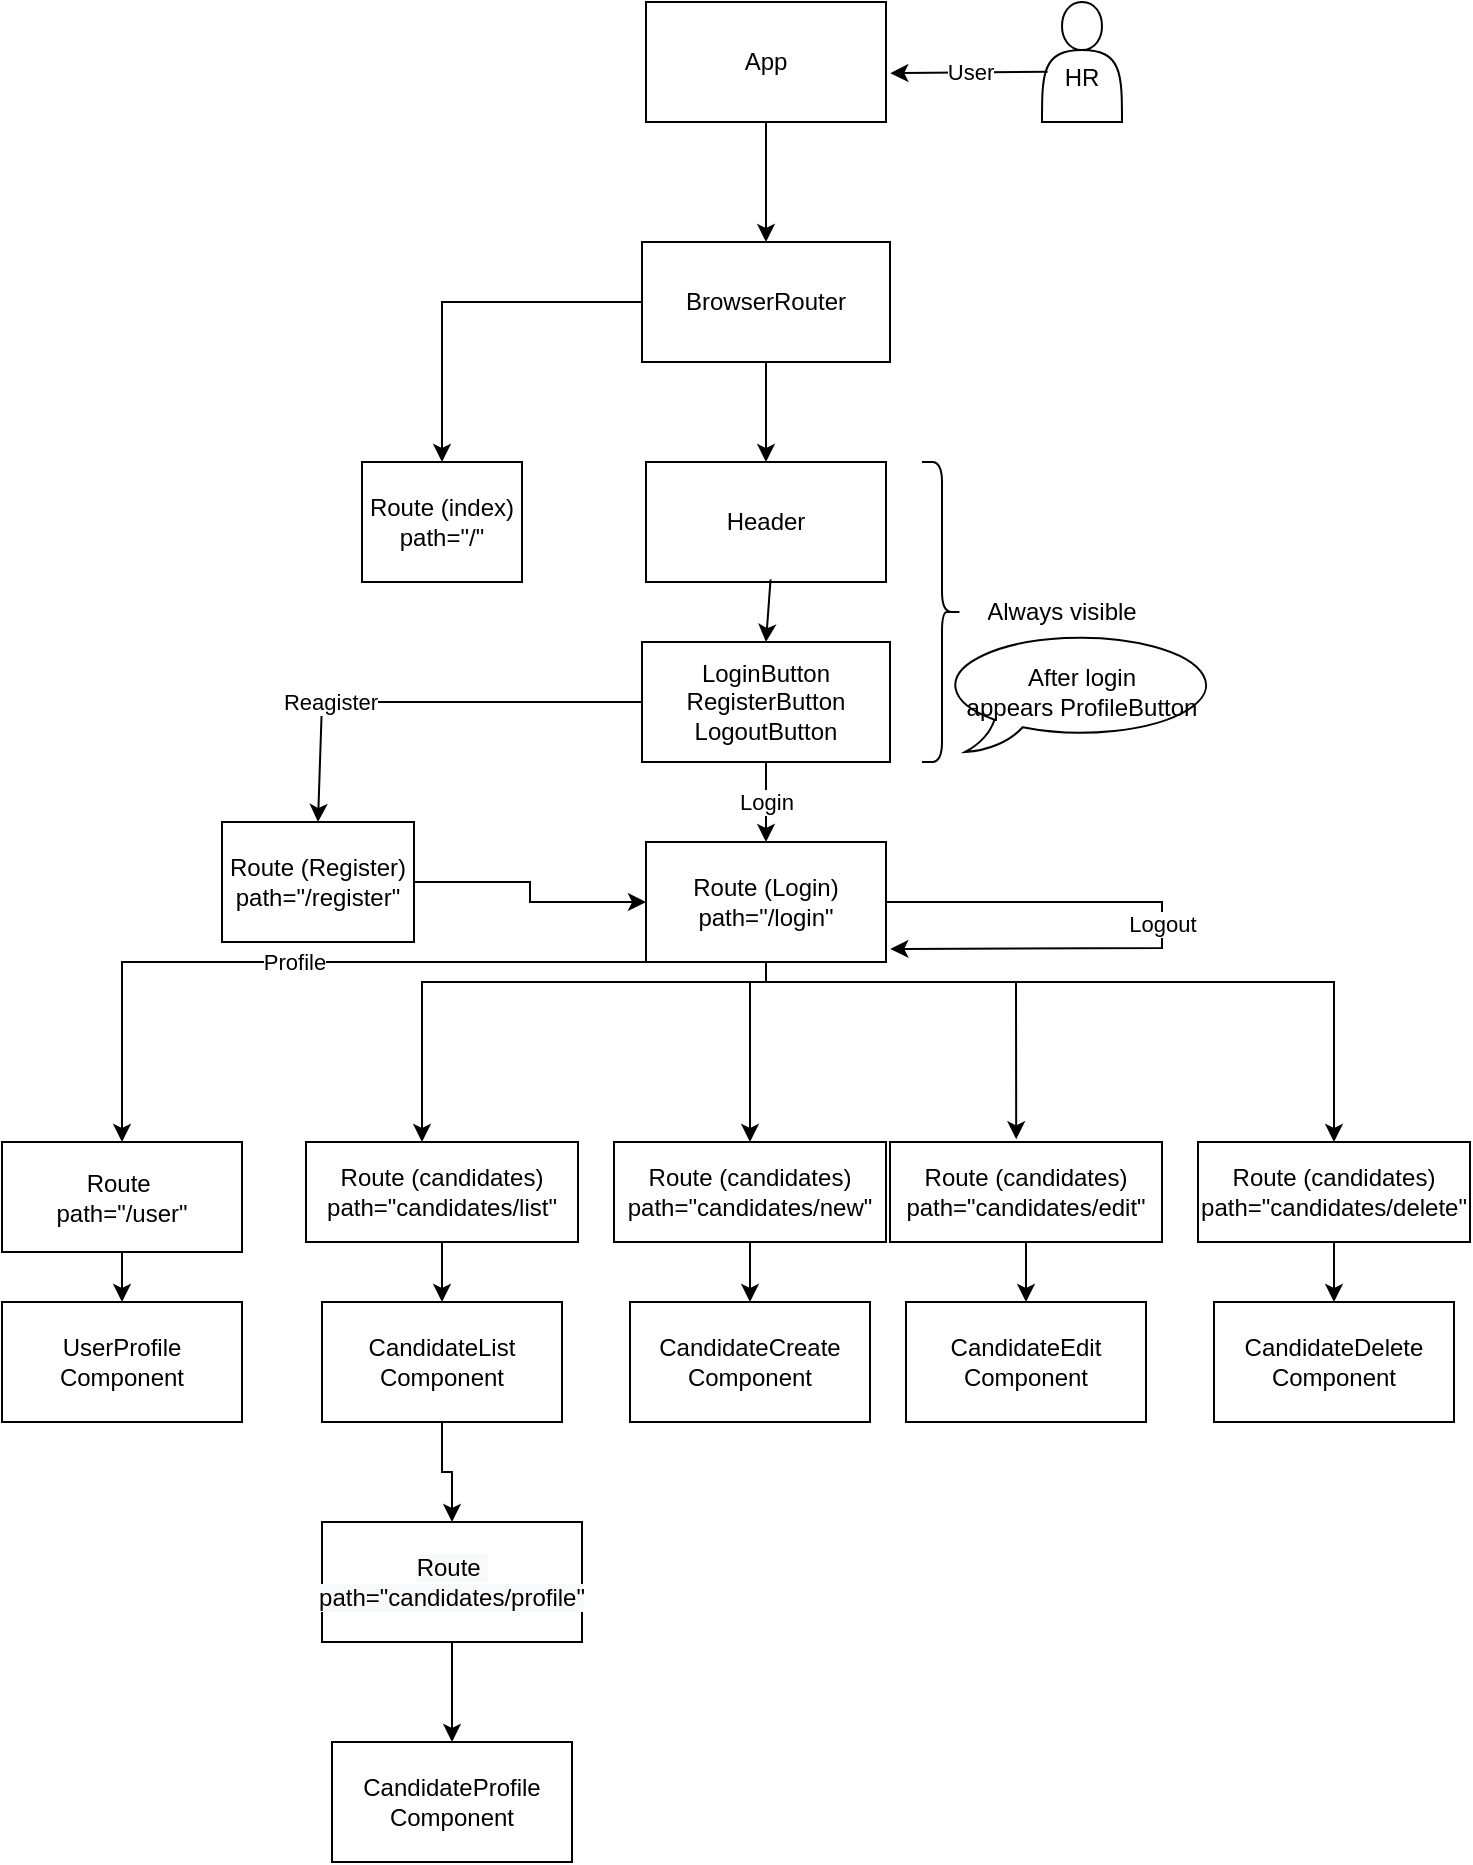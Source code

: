 <mxfile version="15.5.9" type="github">
  <diagram id="prtHgNgQTEPvFCAcTncT" name="Page-1">
    <mxGraphModel dx="937" dy="459" grid="1" gridSize="10" guides="1" tooltips="1" connect="1" arrows="1" fold="1" page="1" pageScale="1" pageWidth="827" pageHeight="1169" math="0" shadow="0">
      <root>
        <mxCell id="0" />
        <mxCell id="1" parent="0" />
        <mxCell id="lKNaCeP2jfFVg3W1JIAj-3" value="" style="edgeStyle=orthogonalEdgeStyle;rounded=0;orthogonalLoop=1;jettySize=auto;html=1;" parent="1" source="lKNaCeP2jfFVg3W1JIAj-1" target="lKNaCeP2jfFVg3W1JIAj-2" edge="1">
          <mxGeometry relative="1" as="geometry" />
        </mxCell>
        <mxCell id="lKNaCeP2jfFVg3W1JIAj-1" value="App" style="rounded=0;whiteSpace=wrap;html=1;" parent="1" vertex="1">
          <mxGeometry x="352" y="20" width="120" height="60" as="geometry" />
        </mxCell>
        <mxCell id="lKNaCeP2jfFVg3W1JIAj-5" value="" style="edgeStyle=orthogonalEdgeStyle;rounded=0;orthogonalLoop=1;jettySize=auto;html=1;entryX=0.5;entryY=0;entryDx=0;entryDy=0;" parent="1" source="lKNaCeP2jfFVg3W1JIAj-2" target="lKNaCeP2jfFVg3W1JIAj-4" edge="1">
          <mxGeometry relative="1" as="geometry">
            <mxPoint x="200" y="390" as="targetPoint" />
          </mxGeometry>
        </mxCell>
        <mxCell id="lKNaCeP2jfFVg3W1JIAj-7" value="" style="edgeStyle=orthogonalEdgeStyle;rounded=0;orthogonalLoop=1;jettySize=auto;html=1;" parent="1" source="lKNaCeP2jfFVg3W1JIAj-2" target="lKNaCeP2jfFVg3W1JIAj-6" edge="1">
          <mxGeometry relative="1" as="geometry" />
        </mxCell>
        <mxCell id="lKNaCeP2jfFVg3W1JIAj-2" value="BrowserRouter" style="rounded=0;whiteSpace=wrap;html=1;" parent="1" vertex="1">
          <mxGeometry x="350" y="140" width="124" height="60" as="geometry" />
        </mxCell>
        <mxCell id="lKNaCeP2jfFVg3W1JIAj-4" value="Route (index)&lt;br&gt;path=&quot;/&quot;" style="rounded=0;whiteSpace=wrap;html=1;" parent="1" vertex="1">
          <mxGeometry x="210" y="250" width="80" height="60" as="geometry" />
        </mxCell>
        <mxCell id="lKNaCeP2jfFVg3W1JIAj-6" value="Header" style="whiteSpace=wrap;html=1;rounded=0;" parent="1" vertex="1">
          <mxGeometry x="352" y="250" width="120" height="60" as="geometry" />
        </mxCell>
        <mxCell id="lKNaCeP2jfFVg3W1JIAj-25" value="" style="edgeStyle=orthogonalEdgeStyle;rounded=0;orthogonalLoop=1;jettySize=auto;html=1;" parent="1" source="lKNaCeP2jfFVg3W1JIAj-8" target="lKNaCeP2jfFVg3W1JIAj-21" edge="1">
          <mxGeometry relative="1" as="geometry" />
        </mxCell>
        <mxCell id="lKNaCeP2jfFVg3W1JIAj-8" value="Route (Register)&lt;br&gt;path=&quot;/register&quot;" style="rounded=0;whiteSpace=wrap;html=1;" parent="1" vertex="1">
          <mxGeometry x="140" y="430" width="96" height="60" as="geometry" />
        </mxCell>
        <mxCell id="lKNaCeP2jfFVg3W1JIAj-11" value="LoginButton&lt;br&gt;RegisterButton&lt;br&gt;LogoutButton" style="rounded=0;whiteSpace=wrap;html=1;" parent="1" vertex="1">
          <mxGeometry x="350" y="340" width="124" height="60" as="geometry" />
        </mxCell>
        <mxCell id="lKNaCeP2jfFVg3W1JIAj-12" value="" style="endArrow=classic;html=1;rounded=0;exitX=0.519;exitY=0.978;exitDx=0;exitDy=0;entryX=0.5;entryY=0;entryDx=0;entryDy=0;exitPerimeter=0;" parent="1" source="lKNaCeP2jfFVg3W1JIAj-6" target="lKNaCeP2jfFVg3W1JIAj-11" edge="1">
          <mxGeometry width="50" height="50" relative="1" as="geometry">
            <mxPoint x="390" y="420" as="sourcePoint" />
            <mxPoint x="440" y="370" as="targetPoint" />
          </mxGeometry>
        </mxCell>
        <mxCell id="lKNaCeP2jfFVg3W1JIAj-16" value="" style="endArrow=classic;html=1;rounded=0;exitX=0;exitY=0.5;exitDx=0;exitDy=0;entryX=0.5;entryY=0;entryDx=0;entryDy=0;" parent="1" source="lKNaCeP2jfFVg3W1JIAj-11" target="lKNaCeP2jfFVg3W1JIAj-8" edge="1">
          <mxGeometry relative="1" as="geometry">
            <mxPoint x="340" y="330" as="sourcePoint" />
            <mxPoint x="440" y="330" as="targetPoint" />
            <Array as="points">
              <mxPoint x="190" y="370" />
            </Array>
          </mxGeometry>
        </mxCell>
        <mxCell id="lKNaCeP2jfFVg3W1JIAj-17" value="Reagister" style="edgeLabel;resizable=0;html=1;align=center;verticalAlign=middle;" parent="lKNaCeP2jfFVg3W1JIAj-16" connectable="0" vertex="1">
          <mxGeometry relative="1" as="geometry">
            <mxPoint x="-46" as="offset" />
          </mxGeometry>
        </mxCell>
        <mxCell id="lKNaCeP2jfFVg3W1JIAj-19" value="" style="shape=curlyBracket;whiteSpace=wrap;html=1;rounded=1;flipH=1;" parent="1" vertex="1">
          <mxGeometry x="490" y="250" width="20" height="150" as="geometry" />
        </mxCell>
        <UserObject label="Always visible" placeholders="1" name="Variable" id="lKNaCeP2jfFVg3W1JIAj-20">
          <mxCell style="text;html=1;strokeColor=none;fillColor=none;align=center;verticalAlign=middle;whiteSpace=wrap;overflow=hidden;" parent="1" vertex="1">
            <mxGeometry x="520" y="315" width="80" height="20" as="geometry" />
          </mxCell>
        </UserObject>
        <mxCell id="lKNaCeP2jfFVg3W1JIAj-35" value="" style="edgeStyle=orthogonalEdgeStyle;rounded=0;orthogonalLoop=1;jettySize=auto;html=1;" parent="1" source="lKNaCeP2jfFVg3W1JIAj-21" target="lKNaCeP2jfFVg3W1JIAj-28" edge="1">
          <mxGeometry relative="1" as="geometry">
            <Array as="points">
              <mxPoint x="412" y="510" />
              <mxPoint x="240" y="510" />
            </Array>
          </mxGeometry>
        </mxCell>
        <mxCell id="lKNaCeP2jfFVg3W1JIAj-21" value="Route (Login)&lt;br&gt;path=&quot;/login&quot;" style="rounded=0;whiteSpace=wrap;html=1;" parent="1" vertex="1">
          <mxGeometry x="352" y="440" width="120" height="60" as="geometry" />
        </mxCell>
        <mxCell id="lKNaCeP2jfFVg3W1JIAj-26" value="" style="endArrow=classic;html=1;rounded=0;exitX=0.5;exitY=1;exitDx=0;exitDy=0;" parent="1" source="lKNaCeP2jfFVg3W1JIAj-11" edge="1">
          <mxGeometry relative="1" as="geometry">
            <mxPoint x="340" y="490" as="sourcePoint" />
            <mxPoint x="412" y="440" as="targetPoint" />
          </mxGeometry>
        </mxCell>
        <mxCell id="lKNaCeP2jfFVg3W1JIAj-27" value="Login" style="edgeLabel;resizable=0;html=1;align=center;verticalAlign=middle;" parent="lKNaCeP2jfFVg3W1JIAj-26" connectable="0" vertex="1">
          <mxGeometry relative="1" as="geometry" />
        </mxCell>
        <mxCell id="lKNaCeP2jfFVg3W1JIAj-37" value="" style="edgeStyle=orthogonalEdgeStyle;rounded=0;orthogonalLoop=1;jettySize=auto;html=1;" parent="1" source="lKNaCeP2jfFVg3W1JIAj-28" target="lKNaCeP2jfFVg3W1JIAj-36" edge="1">
          <mxGeometry relative="1" as="geometry" />
        </mxCell>
        <mxCell id="lKNaCeP2jfFVg3W1JIAj-28" value="Route (candidates)&lt;br&gt;path=&quot;candidates/list&quot;" style="rounded=0;whiteSpace=wrap;html=1;" parent="1" vertex="1">
          <mxGeometry x="182" y="590" width="136" height="50" as="geometry" />
        </mxCell>
        <mxCell id="lKNaCeP2jfFVg3W1JIAj-30" value="" style="endArrow=classic;html=1;rounded=0;entryX=1.018;entryY=0.891;entryDx=0;entryDy=0;exitX=1;exitY=0.5;exitDx=0;exitDy=0;entryPerimeter=0;" parent="1" source="lKNaCeP2jfFVg3W1JIAj-21" target="lKNaCeP2jfFVg3W1JIAj-21" edge="1">
          <mxGeometry relative="1" as="geometry">
            <mxPoint x="340" y="490" as="sourcePoint" />
            <mxPoint x="440" y="490" as="targetPoint" />
            <Array as="points">
              <mxPoint x="610" y="470" />
              <mxPoint x="610" y="493" />
            </Array>
          </mxGeometry>
        </mxCell>
        <mxCell id="lKNaCeP2jfFVg3W1JIAj-31" value="Logout" style="edgeLabel;resizable=0;html=1;align=center;verticalAlign=middle;" parent="lKNaCeP2jfFVg3W1JIAj-30" connectable="0" vertex="1">
          <mxGeometry relative="1" as="geometry" />
        </mxCell>
        <mxCell id="lKNaCeP2jfFVg3W1JIAj-32" value="&lt;br&gt;HR" style="shape=actor;whiteSpace=wrap;html=1;" parent="1" vertex="1">
          <mxGeometry x="550" y="20" width="40" height="60" as="geometry" />
        </mxCell>
        <mxCell id="lKNaCeP2jfFVg3W1JIAj-33" value="" style="endArrow=classic;html=1;rounded=0;exitX=0.07;exitY=0.581;exitDx=0;exitDy=0;exitPerimeter=0;entryX=1.018;entryY=0.593;entryDx=0;entryDy=0;entryPerimeter=0;" parent="1" source="lKNaCeP2jfFVg3W1JIAj-32" target="lKNaCeP2jfFVg3W1JIAj-1" edge="1">
          <mxGeometry relative="1" as="geometry">
            <mxPoint x="450" y="90" as="sourcePoint" />
            <mxPoint x="550" y="90" as="targetPoint" />
          </mxGeometry>
        </mxCell>
        <mxCell id="lKNaCeP2jfFVg3W1JIAj-34" value="User" style="edgeLabel;resizable=0;html=1;align=center;verticalAlign=middle;" parent="lKNaCeP2jfFVg3W1JIAj-33" connectable="0" vertex="1">
          <mxGeometry relative="1" as="geometry" />
        </mxCell>
        <mxCell id="lKNaCeP2jfFVg3W1JIAj-57" value="" style="edgeStyle=orthogonalEdgeStyle;rounded=0;orthogonalLoop=1;jettySize=auto;html=1;" parent="1" source="lKNaCeP2jfFVg3W1JIAj-36" target="lKNaCeP2jfFVg3W1JIAj-55" edge="1">
          <mxGeometry relative="1" as="geometry" />
        </mxCell>
        <mxCell id="lKNaCeP2jfFVg3W1JIAj-36" value="CandidateList&lt;br&gt;Component" style="whiteSpace=wrap;html=1;rounded=0;" parent="1" vertex="1">
          <mxGeometry x="190" y="670" width="120" height="60" as="geometry" />
        </mxCell>
        <mxCell id="lKNaCeP2jfFVg3W1JIAj-38" value="" style="edgeStyle=orthogonalEdgeStyle;rounded=0;orthogonalLoop=1;jettySize=auto;html=1;" parent="1" source="lKNaCeP2jfFVg3W1JIAj-39" target="lKNaCeP2jfFVg3W1JIAj-40" edge="1">
          <mxGeometry relative="1" as="geometry" />
        </mxCell>
        <mxCell id="lKNaCeP2jfFVg3W1JIAj-39" value="Route (candidates)&lt;br&gt;path=&quot;candidates/new&quot;" style="rounded=0;whiteSpace=wrap;html=1;" parent="1" vertex="1">
          <mxGeometry x="336" y="590" width="136" height="50" as="geometry" />
        </mxCell>
        <mxCell id="lKNaCeP2jfFVg3W1JIAj-40" value="CandidateCreate&lt;br&gt;Component" style="whiteSpace=wrap;html=1;rounded=0;" parent="1" vertex="1">
          <mxGeometry x="344" y="670" width="120" height="60" as="geometry" />
        </mxCell>
        <mxCell id="lKNaCeP2jfFVg3W1JIAj-42" value="" style="endArrow=classic;html=1;rounded=0;entryX=0.5;entryY=0;entryDx=0;entryDy=0;" parent="1" target="lKNaCeP2jfFVg3W1JIAj-39" edge="1">
          <mxGeometry width="50" height="50" relative="1" as="geometry">
            <mxPoint x="404" y="510" as="sourcePoint" />
            <mxPoint x="420" y="480" as="targetPoint" />
          </mxGeometry>
        </mxCell>
        <mxCell id="lKNaCeP2jfFVg3W1JIAj-43" value="" style="edgeStyle=orthogonalEdgeStyle;rounded=0;orthogonalLoop=1;jettySize=auto;html=1;" parent="1" source="lKNaCeP2jfFVg3W1JIAj-44" target="lKNaCeP2jfFVg3W1JIAj-45" edge="1">
          <mxGeometry relative="1" as="geometry" />
        </mxCell>
        <mxCell id="lKNaCeP2jfFVg3W1JIAj-44" value="Route (candidates)&lt;br&gt;path=&quot;candidates/edit&quot;" style="rounded=0;whiteSpace=wrap;html=1;" parent="1" vertex="1">
          <mxGeometry x="474" y="590" width="136" height="50" as="geometry" />
        </mxCell>
        <mxCell id="lKNaCeP2jfFVg3W1JIAj-45" value="CandidateEdit&lt;br&gt;Component" style="whiteSpace=wrap;html=1;rounded=0;" parent="1" vertex="1">
          <mxGeometry x="482" y="670" width="120" height="60" as="geometry" />
        </mxCell>
        <mxCell id="lKNaCeP2jfFVg3W1JIAj-46" value="" style="edgeStyle=orthogonalEdgeStyle;rounded=0;orthogonalLoop=1;jettySize=auto;html=1;" parent="1" source="lKNaCeP2jfFVg3W1JIAj-47" target="lKNaCeP2jfFVg3W1JIAj-48" edge="1">
          <mxGeometry relative="1" as="geometry" />
        </mxCell>
        <mxCell id="lKNaCeP2jfFVg3W1JIAj-47" value="Route (candidates)&lt;br&gt;path=&quot;candidates/delete&quot;" style="rounded=0;whiteSpace=wrap;html=1;" parent="1" vertex="1">
          <mxGeometry x="628" y="590" width="136" height="50" as="geometry" />
        </mxCell>
        <mxCell id="lKNaCeP2jfFVg3W1JIAj-48" value="CandidateDelete&lt;br&gt;Component" style="whiteSpace=wrap;html=1;rounded=0;" parent="1" vertex="1">
          <mxGeometry x="636" y="670" width="120" height="60" as="geometry" />
        </mxCell>
        <mxCell id="lKNaCeP2jfFVg3W1JIAj-49" value="" style="endArrow=classic;html=1;rounded=0;entryX=0.464;entryY=-0.027;entryDx=0;entryDy=0;entryPerimeter=0;" parent="1" target="lKNaCeP2jfFVg3W1JIAj-44" edge="1">
          <mxGeometry width="50" height="50" relative="1" as="geometry">
            <mxPoint x="410" y="510" as="sourcePoint" />
            <mxPoint x="620" y="510" as="targetPoint" />
            <Array as="points">
              <mxPoint x="537" y="510" />
            </Array>
          </mxGeometry>
        </mxCell>
        <mxCell id="lKNaCeP2jfFVg3W1JIAj-50" value="" style="endArrow=classic;html=1;rounded=0;entryX=0.5;entryY=0;entryDx=0;entryDy=0;" parent="1" target="lKNaCeP2jfFVg3W1JIAj-47" edge="1">
          <mxGeometry width="50" height="50" relative="1" as="geometry">
            <mxPoint x="530" y="510" as="sourcePoint" />
            <mxPoint x="620" y="510" as="targetPoint" />
            <Array as="points">
              <mxPoint x="696" y="510" />
            </Array>
          </mxGeometry>
        </mxCell>
        <mxCell id="lKNaCeP2jfFVg3W1JIAj-51" value="CandidateProfile&lt;br&gt;Component" style="rounded=0;whiteSpace=wrap;html=1;" parent="1" vertex="1">
          <mxGeometry x="195" y="890" width="120" height="60" as="geometry" />
        </mxCell>
        <mxCell id="lKNaCeP2jfFVg3W1JIAj-58" value="" style="edgeStyle=orthogonalEdgeStyle;rounded=0;orthogonalLoop=1;jettySize=auto;html=1;" parent="1" source="lKNaCeP2jfFVg3W1JIAj-55" target="lKNaCeP2jfFVg3W1JIAj-51" edge="1">
          <mxGeometry relative="1" as="geometry" />
        </mxCell>
        <mxCell id="lKNaCeP2jfFVg3W1JIAj-55" value="&lt;span style=&quot;color: rgb(0 , 0 , 0) ; font-family: &amp;#34;helvetica&amp;#34; ; font-size: 12px ; font-style: normal ; font-weight: 400 ; letter-spacing: normal ; text-align: center ; text-indent: 0px ; text-transform: none ; word-spacing: 0px ; background-color: rgb(248 , 249 , 250) ; display: inline ; float: none&quot;&gt;Route&amp;nbsp;&lt;/span&gt;&lt;br style=&quot;color: rgb(0 , 0 , 0) ; font-family: &amp;#34;helvetica&amp;#34; ; font-size: 12px ; font-style: normal ; font-weight: 400 ; letter-spacing: normal ; text-align: center ; text-indent: 0px ; text-transform: none ; word-spacing: 0px ; background-color: rgb(248 , 249 , 250)&quot;&gt;&lt;span style=&quot;color: rgb(0 , 0 , 0) ; font-family: &amp;#34;helvetica&amp;#34; ; font-size: 12px ; font-style: normal ; font-weight: 400 ; letter-spacing: normal ; text-align: center ; text-indent: 0px ; text-transform: none ; word-spacing: 0px ; background-color: rgb(248 , 249 , 250) ; display: inline ; float: none&quot;&gt;path=&quot;candidates/profile&quot;&lt;/span&gt;" style="rounded=0;whiteSpace=wrap;html=1;" parent="1" vertex="1">
          <mxGeometry x="190" y="780" width="130" height="60" as="geometry" />
        </mxCell>
        <mxCell id="lKNaCeP2jfFVg3W1JIAj-61" value="" style="edgeStyle=orthogonalEdgeStyle;rounded=0;orthogonalLoop=1;jettySize=auto;html=1;" parent="1" source="lKNaCeP2jfFVg3W1JIAj-59" target="lKNaCeP2jfFVg3W1JIAj-60" edge="1">
          <mxGeometry relative="1" as="geometry" />
        </mxCell>
        <mxCell id="lKNaCeP2jfFVg3W1JIAj-59" value="Route&amp;nbsp;&lt;br&gt;path=&quot;/user&quot;" style="rounded=0;whiteSpace=wrap;html=1;" parent="1" vertex="1">
          <mxGeometry x="30" y="590" width="120" height="55" as="geometry" />
        </mxCell>
        <mxCell id="lKNaCeP2jfFVg3W1JIAj-60" value="UserProfile&lt;br&gt;Component" style="rounded=0;whiteSpace=wrap;html=1;" parent="1" vertex="1">
          <mxGeometry x="30" y="670" width="120" height="60" as="geometry" />
        </mxCell>
        <mxCell id="lKNaCeP2jfFVg3W1JIAj-62" value="" style="endArrow=classic;html=1;rounded=0;entryX=0.5;entryY=0;entryDx=0;entryDy=0;exitX=0;exitY=1;exitDx=0;exitDy=0;" parent="1" source="lKNaCeP2jfFVg3W1JIAj-21" target="lKNaCeP2jfFVg3W1JIAj-59" edge="1">
          <mxGeometry relative="1" as="geometry">
            <mxPoint x="450" y="460" as="sourcePoint" />
            <mxPoint x="550" y="460" as="targetPoint" />
            <Array as="points">
              <mxPoint x="90" y="500" />
            </Array>
          </mxGeometry>
        </mxCell>
        <mxCell id="lKNaCeP2jfFVg3W1JIAj-63" value="Profile" style="edgeLabel;resizable=0;html=1;align=center;verticalAlign=middle;" parent="lKNaCeP2jfFVg3W1JIAj-62" connectable="0" vertex="1">
          <mxGeometry relative="1" as="geometry" />
        </mxCell>
        <mxCell id="lKNaCeP2jfFVg3W1JIAj-65" value="After login&lt;br&gt;appears ProfileButton" style="whiteSpace=wrap;html=1;shape=mxgraph.basic.oval_callout" parent="1" vertex="1">
          <mxGeometry x="500" y="335" width="140" height="60" as="geometry" />
        </mxCell>
      </root>
    </mxGraphModel>
  </diagram>
</mxfile>
